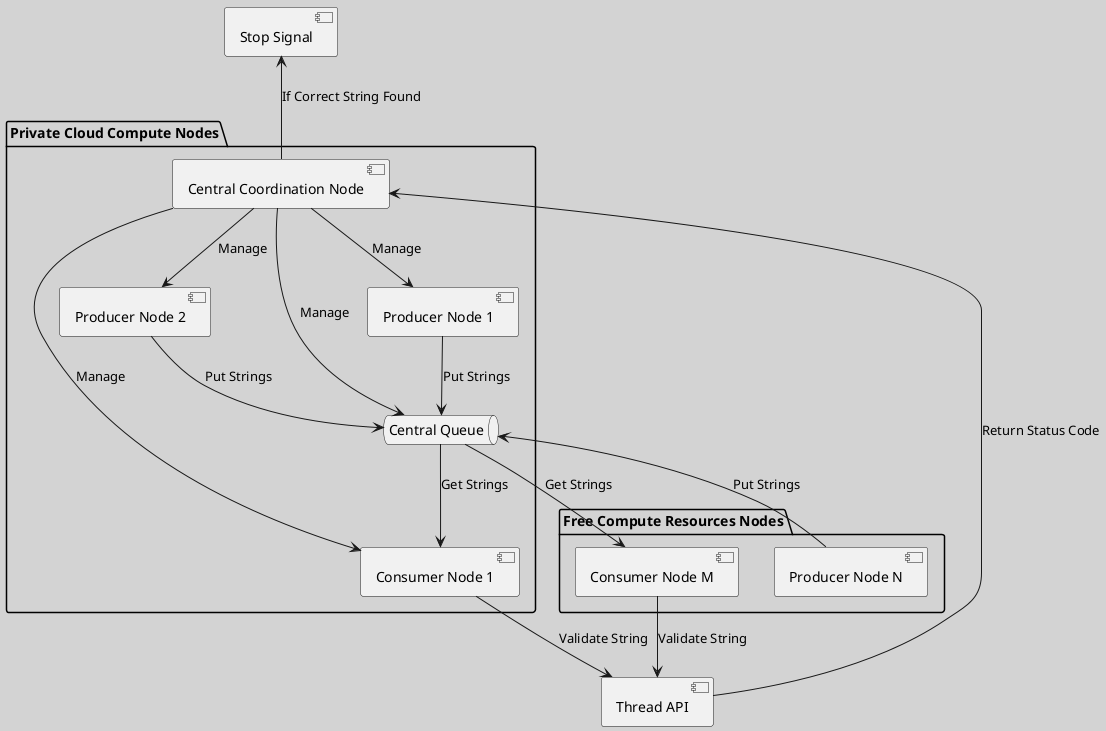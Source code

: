 @startuml
skinparam backgroundColor #D3D3D3

package "Private Cloud Compute Nodes" {
    [Central Coordination Node] as Coordinator
    [Producer Node 1] as PrivateProducer1
    [Producer Node 2] as PrivateProducer2
    [Consumer Node 1] as PrivateConsumer1
    queue "Central Queue" as Queue
}

package "Free Compute Resources Nodes" {
    [Producer Node N] as FreeProducerN
    [Consumer Node M] as FreeConsumerM
}
    
[Thread API] as API

Coordinator --> PrivateProducer1 : Manage
Coordinator --> PrivateProducer2 : Manage
Coordinator --> PrivateConsumer1 : Manage
Coordinator --> Queue : Manage
    
PrivateProducer1 --> Queue : Put Strings
PrivateProducer2 --> Queue : Put Strings
FreeProducerN --> Queue : Put Strings

Queue --> PrivateConsumer1 : Get Strings
Queue --> FreeConsumerM : Get Strings

PrivateConsumer1 --> API : Validate String
FreeConsumerM --> API : Validate String

API --> Coordinator : Return Status Code

Coordinator -up-> [Stop Signal] : If Correct String Found

@enduml
